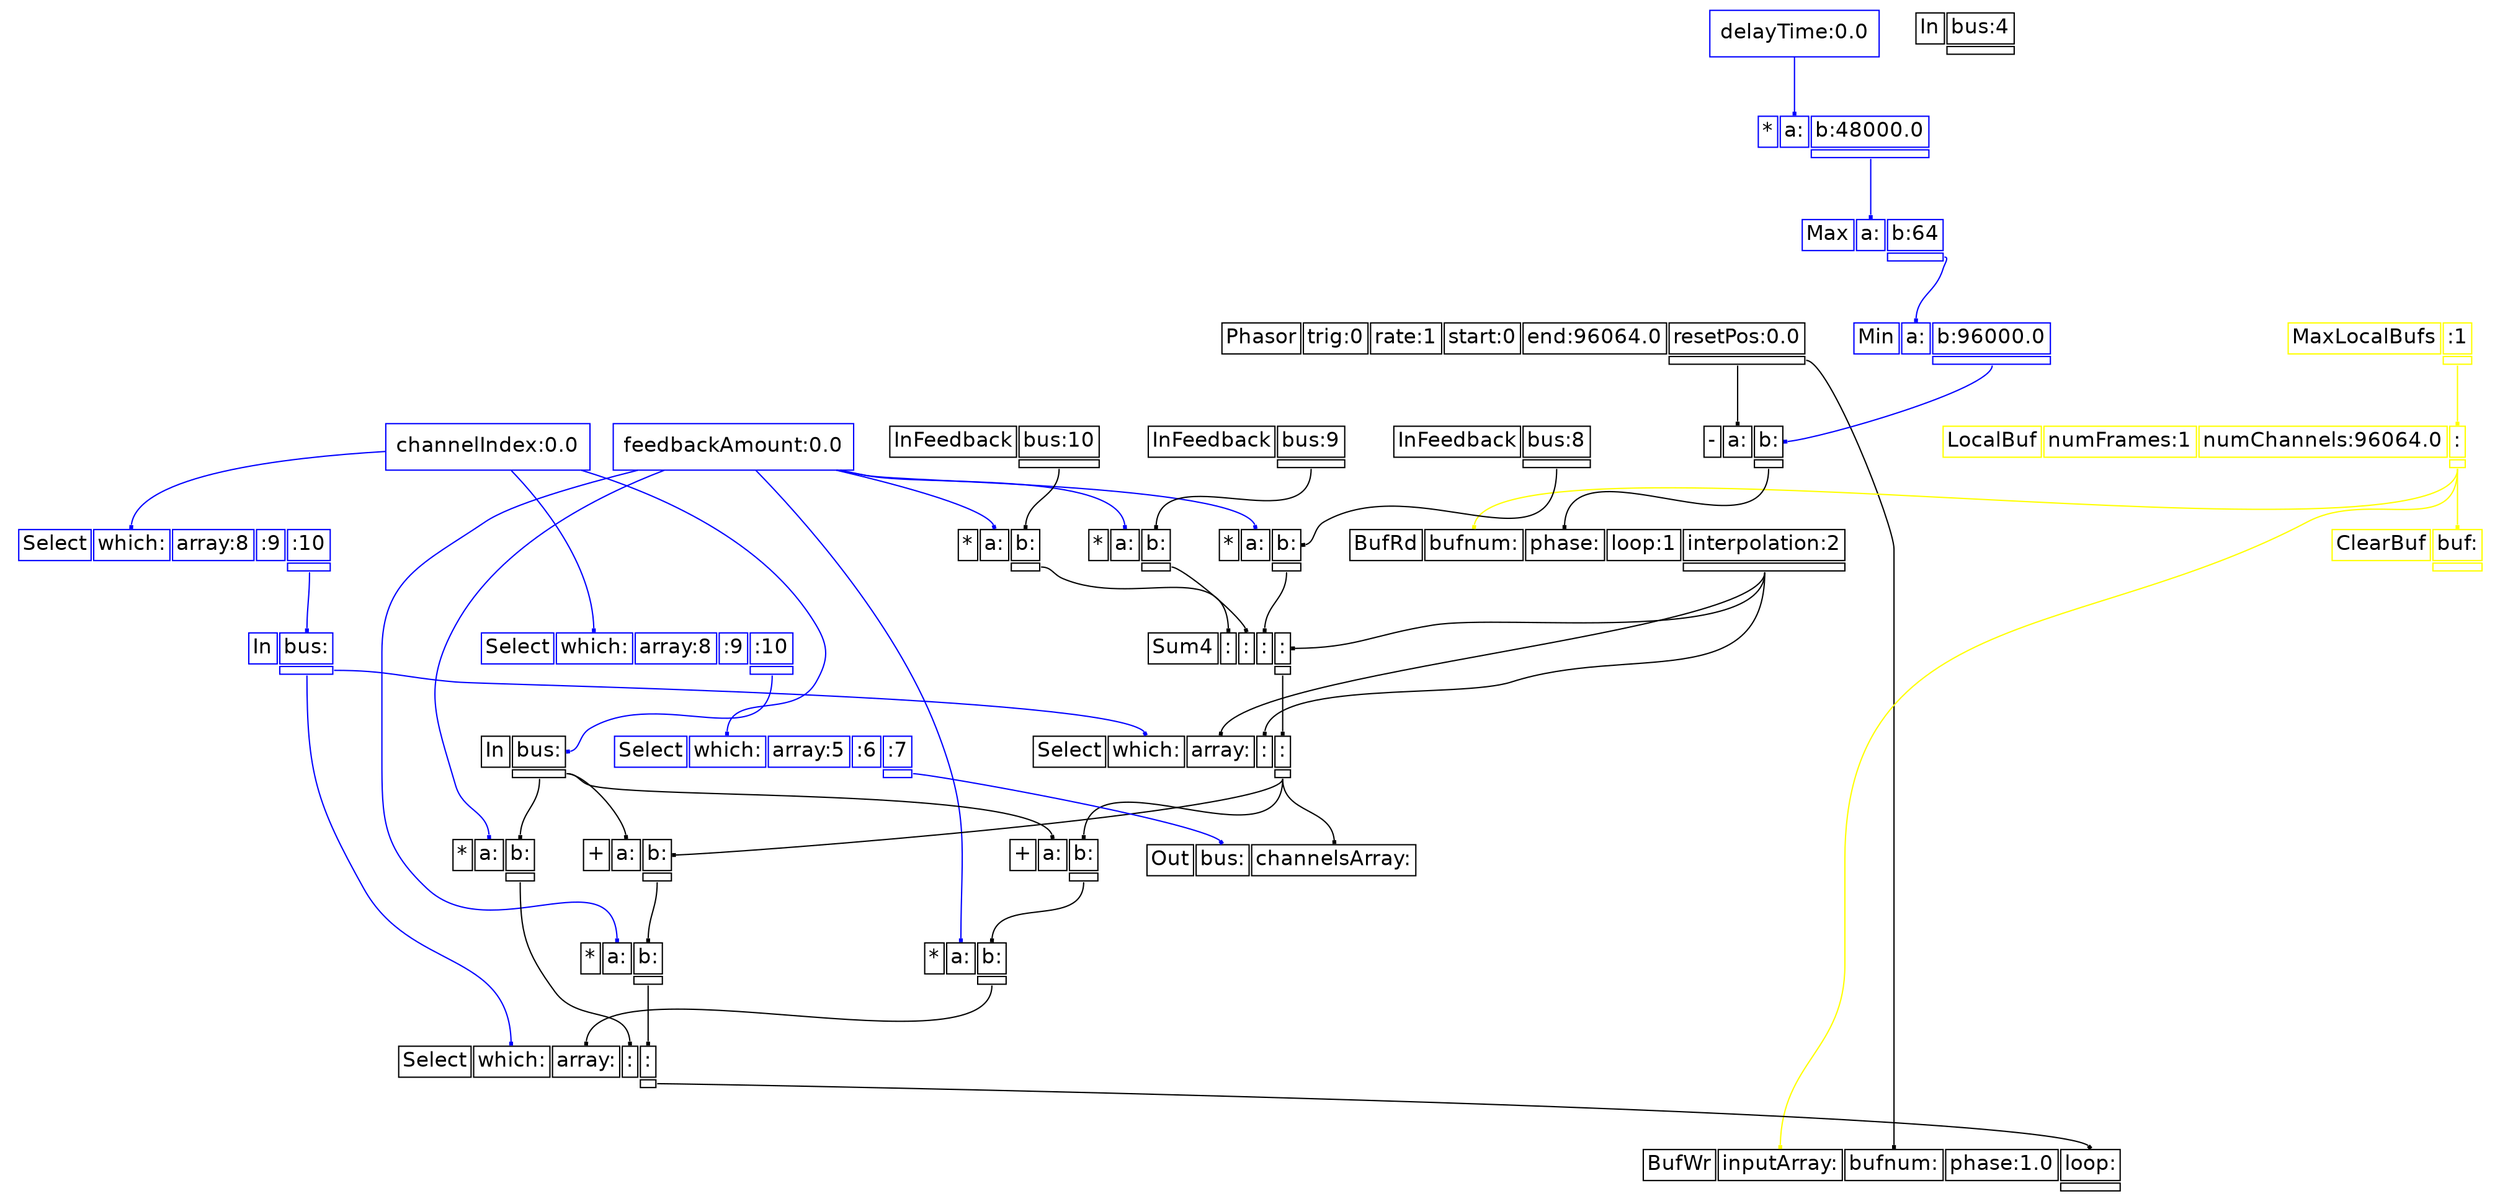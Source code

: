 digraph "feedbackDelayLine" {
graph [splines=true];
node [fontsize=16];
node [fontname=Helvetica];
edge [arrowhead=box,arrowsize=0.25];
k_0 [shape=rectangle,color=blue,label="channelIndex:0.0"];
k_1 [shape=rectangle,color=blue,label="delayTime:0.0"];
k_2 [shape=rectangle,color=blue,label="feedbackAmount:0.0"];
u_1 [shape=plaintext,color=black,label=<<TABLE BORDER="0" CELLBORDER="1"><TR><TD>In</TD><TD PORT="i_0">bus:4</TD></TR><TR><TD BORDER="0"></TD><TD PORT="o_0"></TD></TR></TABLE>>];
u_2 [shape=plaintext,color=black,label=<<TABLE BORDER="0" CELLBORDER="1"><TR><TD>Phasor</TD><TD PORT="i_0">trig:0</TD><TD PORT="i_1">rate:1</TD><TD PORT="i_2">start:0</TD><TD PORT="i_3">end:96064.0</TD><TD PORT="i_4">resetPos:0.0</TD></TR><TR><TD BORDER="0"></TD><TD BORDER="0"></TD><TD BORDER="0"></TD><TD BORDER="0"></TD><TD BORDER="0"></TD><TD PORT="o_0"></TD></TR></TABLE>>];
u_3 [shape=plaintext,color=yellow,label=<<TABLE BORDER="0" CELLBORDER="1"><TR><TD>MaxLocalBufs</TD><TD PORT="i_0">:1</TD></TR><TR><TD BORDER="0"></TD><TD PORT="o_0"></TD></TR></TABLE>>];
u_4 [shape=plaintext,color=yellow,label=<<TABLE BORDER="0" CELLBORDER="1"><TR><TD>LocalBuf</TD><TD PORT="i_0">numFrames:1</TD><TD PORT="i_1">numChannels:96064.0</TD><TD PORT="i_2">:</TD></TR><TR><TD BORDER="0"></TD><TD BORDER="0"></TD><TD BORDER="0"></TD><TD PORT="o_0"></TD></TR></TABLE>>];
u_5 [shape=plaintext,color=yellow,label=<<TABLE BORDER="0" CELLBORDER="1"><TR><TD>ClearBuf</TD><TD PORT="i_0">buf:</TD></TR><TR><TD BORDER="0"></TD><TD PORT="o_0"></TD></TR></TABLE>>];
u_6 [shape=plaintext,color=blue,label=<<TABLE BORDER="0" CELLBORDER="1"><TR><TD>*</TD><TD PORT="i_0">a:</TD><TD PORT="i_1">b:48000.0</TD></TR><TR><TD BORDER="0"></TD><TD BORDER="0"></TD><TD PORT="o_0"></TD></TR></TABLE>>];
u_7 [shape=plaintext,color=blue,label=<<TABLE BORDER="0" CELLBORDER="1"><TR><TD>Max</TD><TD PORT="i_0">a:</TD><TD PORT="i_1">b:64</TD></TR><TR><TD BORDER="0"></TD><TD BORDER="0"></TD><TD PORT="o_0"></TD></TR></TABLE>>];
u_8 [shape=plaintext,color=blue,label=<<TABLE BORDER="0" CELLBORDER="1"><TR><TD>Min</TD><TD PORT="i_0">a:</TD><TD PORT="i_1">b:96000.0</TD></TR><TR><TD BORDER="0"></TD><TD BORDER="0"></TD><TD PORT="o_0"></TD></TR></TABLE>>];
u_9 [shape=plaintext,color=black,label=<<TABLE BORDER="0" CELLBORDER="1"><TR><TD>-</TD><TD PORT="i_0">a:</TD><TD PORT="i_1">b:</TD></TR><TR><TD BORDER="0"></TD><TD BORDER="0"></TD><TD PORT="o_0"></TD></TR></TABLE>>];
u_10 [shape=plaintext,color=black,label=<<TABLE BORDER="0" CELLBORDER="1"><TR><TD>BufRd</TD><TD PORT="i_0">bufnum:</TD><TD PORT="i_1">phase:</TD><TD PORT="i_2">loop:1</TD><TD PORT="i_3">interpolation:2</TD></TR><TR><TD BORDER="0"></TD><TD BORDER="0"></TD><TD BORDER="0"></TD><TD BORDER="0"></TD><TD PORT="o_0"></TD></TR></TABLE>>];
u_11 [shape=plaintext,color=blue,label=<<TABLE BORDER="0" CELLBORDER="1"><TR><TD>Select</TD><TD PORT="i_0">which:</TD><TD PORT="i_1">array:8</TD><TD PORT="i_2">:9</TD><TD PORT="i_3">:10</TD></TR><TR><TD BORDER="0"></TD><TD BORDER="0"></TD><TD BORDER="0"></TD><TD BORDER="0"></TD><TD PORT="o_0"></TD></TR></TABLE>>];
u_12 [shape=plaintext,color=black,label=<<TABLE BORDER="0" CELLBORDER="1"><TR><TD>In</TD><TD PORT="i_0">bus:</TD></TR><TR><TD BORDER="0"></TD><TD PORT="o_0"></TD></TR></TABLE>>];
u_13 [shape=plaintext,color=black,label=<<TABLE BORDER="0" CELLBORDER="1"><TR><TD>*</TD><TD PORT="i_0">a:</TD><TD PORT="i_1">b:</TD></TR><TR><TD BORDER="0"></TD><TD BORDER="0"></TD><TD PORT="o_0"></TD></TR></TABLE>>];
u_14 [shape=plaintext,color=blue,label=<<TABLE BORDER="0" CELLBORDER="1"><TR><TD>Select</TD><TD PORT="i_0">which:</TD><TD PORT="i_1">array:8</TD><TD PORT="i_2">:9</TD><TD PORT="i_3">:10</TD></TR><TR><TD BORDER="0"></TD><TD BORDER="0"></TD><TD BORDER="0"></TD><TD BORDER="0"></TD><TD PORT="o_0"></TD></TR></TABLE>>];
u_15 [shape=plaintext,color=blue,label=<<TABLE BORDER="0" CELLBORDER="1"><TR><TD>In</TD><TD PORT="i_0">bus:</TD></TR><TR><TD BORDER="0"></TD><TD PORT="o_0"></TD></TR></TABLE>>];
u_16 [shape=plaintext,color=black,label=<<TABLE BORDER="0" CELLBORDER="1"><TR><TD>InFeedback</TD><TD PORT="i_0">bus:8</TD></TR><TR><TD BORDER="0"></TD><TD PORT="o_0"></TD></TR></TABLE>>];
u_17 [shape=plaintext,color=black,label=<<TABLE BORDER="0" CELLBORDER="1"><TR><TD>*</TD><TD PORT="i_0">a:</TD><TD PORT="i_1">b:</TD></TR><TR><TD BORDER="0"></TD><TD BORDER="0"></TD><TD PORT="o_0"></TD></TR></TABLE>>];
u_18 [shape=plaintext,color=black,label=<<TABLE BORDER="0" CELLBORDER="1"><TR><TD>InFeedback</TD><TD PORT="i_0">bus:9</TD></TR><TR><TD BORDER="0"></TD><TD PORT="o_0"></TD></TR></TABLE>>];
u_19 [shape=plaintext,color=black,label=<<TABLE BORDER="0" CELLBORDER="1"><TR><TD>*</TD><TD PORT="i_0">a:</TD><TD PORT="i_1">b:</TD></TR><TR><TD BORDER="0"></TD><TD BORDER="0"></TD><TD PORT="o_0"></TD></TR></TABLE>>];
u_20 [shape=plaintext,color=black,label=<<TABLE BORDER="0" CELLBORDER="1"><TR><TD>InFeedback</TD><TD PORT="i_0">bus:10</TD></TR><TR><TD BORDER="0"></TD><TD PORT="o_0"></TD></TR></TABLE>>];
u_21 [shape=plaintext,color=black,label=<<TABLE BORDER="0" CELLBORDER="1"><TR><TD>*</TD><TD PORT="i_0">a:</TD><TD PORT="i_1">b:</TD></TR><TR><TD BORDER="0"></TD><TD BORDER="0"></TD><TD PORT="o_0"></TD></TR></TABLE>>];
u_22 [shape=plaintext,color=black,label=<<TABLE BORDER="0" CELLBORDER="1"><TR><TD>Sum4</TD><TD PORT="i_0">:</TD><TD PORT="i_1">:</TD><TD PORT="i_2">:</TD><TD PORT="i_3">:</TD></TR><TR><TD BORDER="0"></TD><TD BORDER="0"></TD><TD BORDER="0"></TD><TD BORDER="0"></TD><TD PORT="o_0"></TD></TR></TABLE>>];
u_23 [shape=plaintext,color=black,label=<<TABLE BORDER="0" CELLBORDER="1"><TR><TD>Select</TD><TD PORT="i_0">which:</TD><TD PORT="i_1">array:</TD><TD PORT="i_2">:</TD><TD PORT="i_3">:</TD></TR><TR><TD BORDER="0"></TD><TD BORDER="0"></TD><TD BORDER="0"></TD><TD BORDER="0"></TD><TD PORT="o_0"></TD></TR></TABLE>>];
u_24 [shape=plaintext,color=black,label=<<TABLE BORDER="0" CELLBORDER="1"><TR><TD>+</TD><TD PORT="i_0">a:</TD><TD PORT="i_1">b:</TD></TR><TR><TD BORDER="0"></TD><TD BORDER="0"></TD><TD PORT="o_0"></TD></TR></TABLE>>];
u_25 [shape=plaintext,color=black,label=<<TABLE BORDER="0" CELLBORDER="1"><TR><TD>*</TD><TD PORT="i_0">a:</TD><TD PORT="i_1">b:</TD></TR><TR><TD BORDER="0"></TD><TD BORDER="0"></TD><TD PORT="o_0"></TD></TR></TABLE>>];
u_26 [shape=plaintext,color=black,label=<<TABLE BORDER="0" CELLBORDER="1"><TR><TD>+</TD><TD PORT="i_0">a:</TD><TD PORT="i_1">b:</TD></TR><TR><TD BORDER="0"></TD><TD BORDER="0"></TD><TD PORT="o_0"></TD></TR></TABLE>>];
u_27 [shape=plaintext,color=black,label=<<TABLE BORDER="0" CELLBORDER="1"><TR><TD>*</TD><TD PORT="i_0">a:</TD><TD PORT="i_1">b:</TD></TR><TR><TD BORDER="0"></TD><TD BORDER="0"></TD><TD PORT="o_0"></TD></TR></TABLE>>];
u_28 [shape=plaintext,color=black,label=<<TABLE BORDER="0" CELLBORDER="1"><TR><TD>Select</TD><TD PORT="i_0">which:</TD><TD PORT="i_1">array:</TD><TD PORT="i_2">:</TD><TD PORT="i_3">:</TD></TR><TR><TD BORDER="0"></TD><TD BORDER="0"></TD><TD BORDER="0"></TD><TD BORDER="0"></TD><TD PORT="o_0"></TD></TR></TABLE>>];
u_29 [shape=plaintext,color=black,label=<<TABLE BORDER="0" CELLBORDER="1"><TR><TD>BufWr</TD><TD PORT="i_0">inputArray:</TD><TD PORT="i_1">bufnum:</TD><TD PORT="i_2">phase:1.0</TD><TD PORT="i_3">loop:</TD></TR><TR><TD BORDER="0"></TD><TD BORDER="0"></TD><TD BORDER="0"></TD><TD BORDER="0"></TD><TD PORT="o_0"></TD></TR></TABLE>>];
u_30 [shape=plaintext,color=blue,label=<<TABLE BORDER="0" CELLBORDER="1"><TR><TD>Select</TD><TD PORT="i_0">which:</TD><TD PORT="i_1">array:5</TD><TD PORT="i_2">:6</TD><TD PORT="i_3">:7</TD></TR><TR><TD BORDER="0"></TD><TD BORDER="0"></TD><TD BORDER="0"></TD><TD BORDER="0"></TD><TD PORT="o_0"></TD></TR></TABLE>>];
u_31 [shape=plaintext,color=black,label=<<TABLE BORDER="0" CELLBORDER="1"><TR><TD>Out</TD><TD PORT="i_0">bus:</TD><TD PORT="i_1">channelsArray:</TD></TR></TABLE>>];
u_3:o_0 -> u_4:i_2 [color=yellow];
u_4:o_0 -> u_5:i_0 [color=yellow];
k_1 -> u_6:i_0 [color=blue];
u_6:o_0 -> u_7:i_0 [color=blue];
u_7:o_0 -> u_8:i_0 [color=blue];
u_2:o_0 -> u_9:i_0 [color=black];
u_8:o_0 -> u_9:i_1 [color=blue];
u_4:o_0 -> u_10:i_0 [color=yellow];
u_9:o_0 -> u_10:i_1 [color=black];
k_0 -> u_11:i_0 [color=blue];
u_11:o_0 -> u_12:i_0 [color=blue];
k_2 -> u_13:i_0 [color=blue];
u_12:o_0 -> u_13:i_1 [color=black];
k_0 -> u_14:i_0 [color=blue];
u_14:o_0 -> u_15:i_0 [color=blue];
k_2 -> u_17:i_0 [color=blue];
u_16:o_0 -> u_17:i_1 [color=black];
k_2 -> u_19:i_0 [color=blue];
u_18:o_0 -> u_19:i_1 [color=black];
k_2 -> u_21:i_0 [color=blue];
u_20:o_0 -> u_21:i_1 [color=black];
u_21:o_0 -> u_22:i_0 [color=black];
u_19:o_0 -> u_22:i_1 [color=black];
u_17:o_0 -> u_22:i_2 [color=black];
u_10:o_0 -> u_22:i_3 [color=black];
u_15:o_0 -> u_23:i_0 [color=blue];
u_10:o_0 -> u_23:i_1 [color=black];
u_10:o_0 -> u_23:i_2 [color=black];
u_22:o_0 -> u_23:i_3 [color=black];
u_12:o_0 -> u_24:i_0 [color=black];
u_23:o_0 -> u_24:i_1 [color=black];
k_2 -> u_25:i_0 [color=blue];
u_24:o_0 -> u_25:i_1 [color=black];
u_12:o_0 -> u_26:i_0 [color=black];
u_23:o_0 -> u_26:i_1 [color=black];
k_2 -> u_27:i_0 [color=blue];
u_26:o_0 -> u_27:i_1 [color=black];
u_15:o_0 -> u_28:i_0 [color=blue];
u_25:o_0 -> u_28:i_1 [color=black];
u_13:o_0 -> u_28:i_2 [color=black];
u_27:o_0 -> u_28:i_3 [color=black];
u_4:o_0 -> u_29:i_0 [color=yellow];
u_2:o_0 -> u_29:i_1 [color=black];
u_28:o_0 -> u_29:i_3 [color=black];
k_0 -> u_30:i_0 [color=blue];
u_30:o_0 -> u_31:i_0 [color=blue];
u_23:o_0 -> u_31:i_1 [color=black];
}
